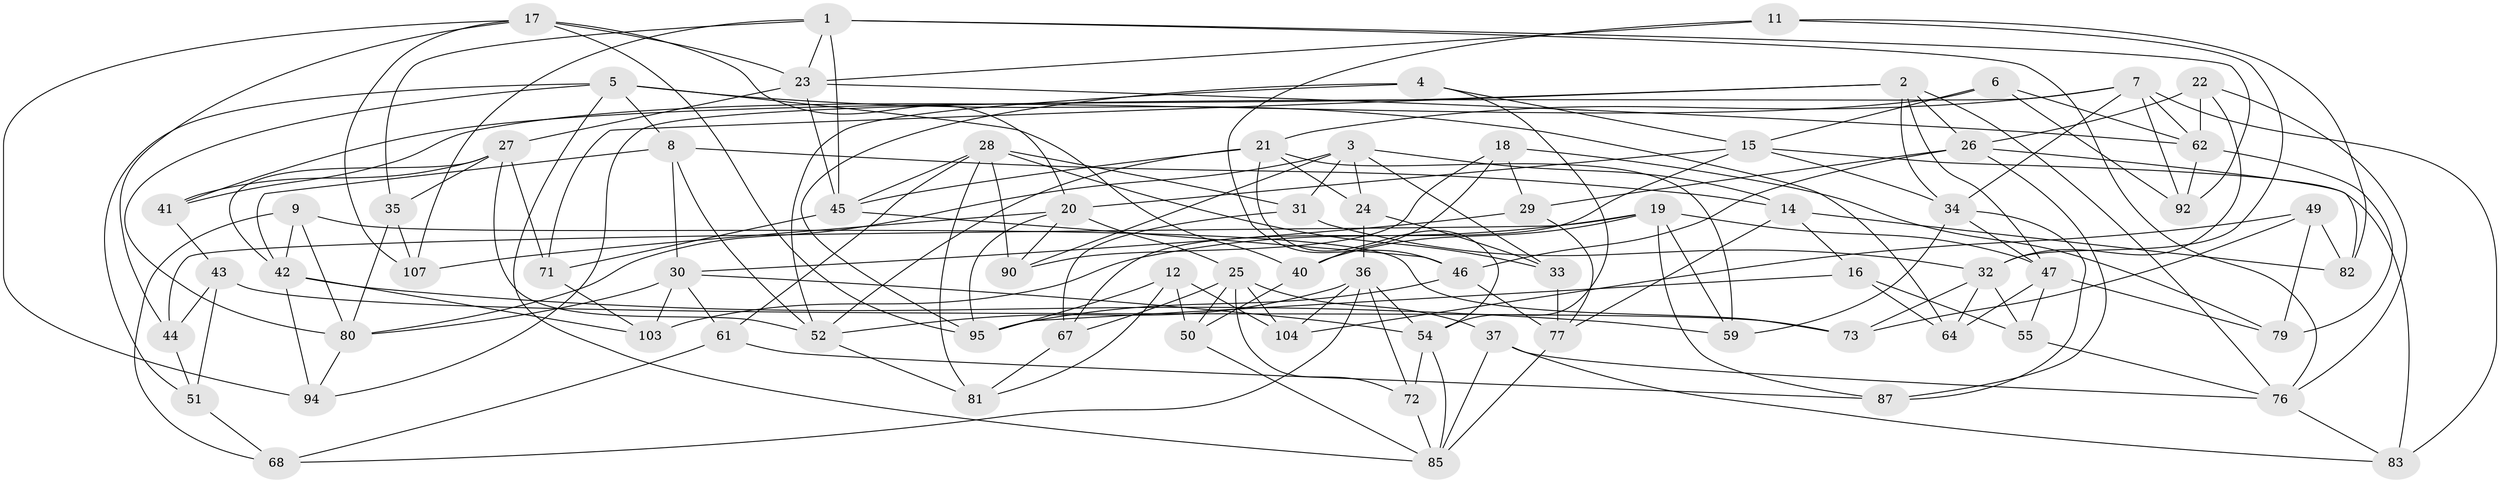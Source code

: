// Generated by graph-tools (version 1.1) at 2025/24/03/03/25 07:24:27]
// undirected, 74 vertices, 179 edges
graph export_dot {
graph [start="1"]
  node [color=gray90,style=filled];
  1 [super="+105"];
  2 [super="+13"];
  3 [super="+39"];
  4;
  5 [super="+10"];
  6;
  7 [super="+97"];
  8 [super="+93"];
  9;
  11;
  12;
  14 [super="+57"];
  15 [super="+78"];
  16;
  17 [super="+48"];
  18;
  19 [super="+84"];
  20 [super="+75"];
  21 [super="+106"];
  22;
  23 [super="+74"];
  24;
  25 [super="+58"];
  26 [super="+38"];
  27 [super="+96"];
  28 [super="+65"];
  29;
  30 [super="+88"];
  31;
  32 [super="+60"];
  33;
  34 [super="+99"];
  35;
  36 [super="+69"];
  37;
  40;
  41;
  42 [super="+56"];
  43;
  44;
  45 [super="+53"];
  46 [super="+70"];
  47 [super="+98"];
  49;
  50;
  51;
  52 [super="+66"];
  54 [super="+63"];
  55;
  59;
  61;
  62 [super="+101"];
  64;
  67;
  68;
  71;
  72;
  73;
  76 [super="+100"];
  77 [super="+91"];
  79;
  80 [super="+89"];
  81;
  82;
  83;
  85 [super="+86"];
  87;
  90;
  92;
  94;
  95 [super="+102"];
  103;
  104;
  107;
  1 -- 45;
  1 -- 23;
  1 -- 76;
  1 -- 107;
  1 -- 35;
  1 -- 92;
  2 -- 71;
  2 -- 41;
  2 -- 26;
  2 -- 34;
  2 -- 47;
  2 -- 76;
  3 -- 31;
  3 -- 90;
  3 -- 33;
  3 -- 24;
  3 -- 80;
  3 -- 14;
  4 -- 54;
  4 -- 52;
  4 -- 15;
  4 -- 95;
  5 -- 80;
  5 -- 40;
  5 -- 64;
  5 -- 8;
  5 -- 51;
  5 -- 85;
  6 -- 62;
  6 -- 41;
  6 -- 92;
  6 -- 15;
  7 -- 21;
  7 -- 94;
  7 -- 92;
  7 -- 34;
  7 -- 83;
  7 -- 62;
  8 -- 14 [weight=2];
  8 -- 30;
  8 -- 42;
  8 -- 52;
  9 -- 73;
  9 -- 80;
  9 -- 68;
  9 -- 42;
  11 -- 32;
  11 -- 82;
  11 -- 46;
  11 -- 23;
  12 -- 50;
  12 -- 81;
  12 -- 104;
  12 -- 95;
  14 -- 82;
  14 -- 16;
  14 -- 77;
  15 -- 20;
  15 -- 83;
  15 -- 34;
  15 -- 67;
  16 -- 95;
  16 -- 64;
  16 -- 55;
  17 -- 44;
  17 -- 94;
  17 -- 95;
  17 -- 107;
  17 -- 20;
  17 -- 23;
  18 -- 40;
  18 -- 90;
  18 -- 29;
  18 -- 79;
  19 -- 87;
  19 -- 47;
  19 -- 103;
  19 -- 40;
  19 -- 59;
  19 -- 44;
  20 -- 90;
  20 -- 107;
  20 -- 95;
  20 -- 25;
  21 -- 59;
  21 -- 45;
  21 -- 24;
  21 -- 52;
  21 -- 54;
  22 -- 76;
  22 -- 26;
  22 -- 32;
  22 -- 62;
  23 -- 62;
  23 -- 45;
  23 -- 27;
  24 -- 33;
  24 -- 36;
  25 -- 37;
  25 -- 67;
  25 -- 104;
  25 -- 72;
  25 -- 50;
  26 -- 46;
  26 -- 29;
  26 -- 82;
  26 -- 87;
  27 -- 52;
  27 -- 41;
  27 -- 71;
  27 -- 35;
  27 -- 42;
  28 -- 31;
  28 -- 33;
  28 -- 81;
  28 -- 90;
  28 -- 61;
  28 -- 45;
  29 -- 30;
  29 -- 77;
  30 -- 103;
  30 -- 61;
  30 -- 54;
  30 -- 80;
  31 -- 67;
  31 -- 32;
  32 -- 73;
  32 -- 55;
  32 -- 64;
  33 -- 77;
  34 -- 59;
  34 -- 47;
  34 -- 87;
  35 -- 107;
  35 -- 80;
  36 -- 54;
  36 -- 68;
  36 -- 104;
  36 -- 72;
  36 -- 52;
  37 -- 83;
  37 -- 85;
  37 -- 76;
  40 -- 50;
  41 -- 43;
  42 -- 103;
  42 -- 59;
  42 -- 94;
  43 -- 44;
  43 -- 51;
  43 -- 73;
  44 -- 51;
  45 -- 71;
  45 -- 46;
  46 -- 77 [weight=2];
  46 -- 95;
  47 -- 79;
  47 -- 64;
  47 -- 55;
  49 -- 104;
  49 -- 73;
  49 -- 82;
  49 -- 79;
  50 -- 85;
  51 -- 68;
  52 -- 81;
  54 -- 72;
  54 -- 85;
  55 -- 76;
  61 -- 68;
  61 -- 87;
  62 -- 79;
  62 -- 92;
  67 -- 81;
  71 -- 103;
  72 -- 85;
  76 -- 83;
  77 -- 85;
  80 -- 94;
}
